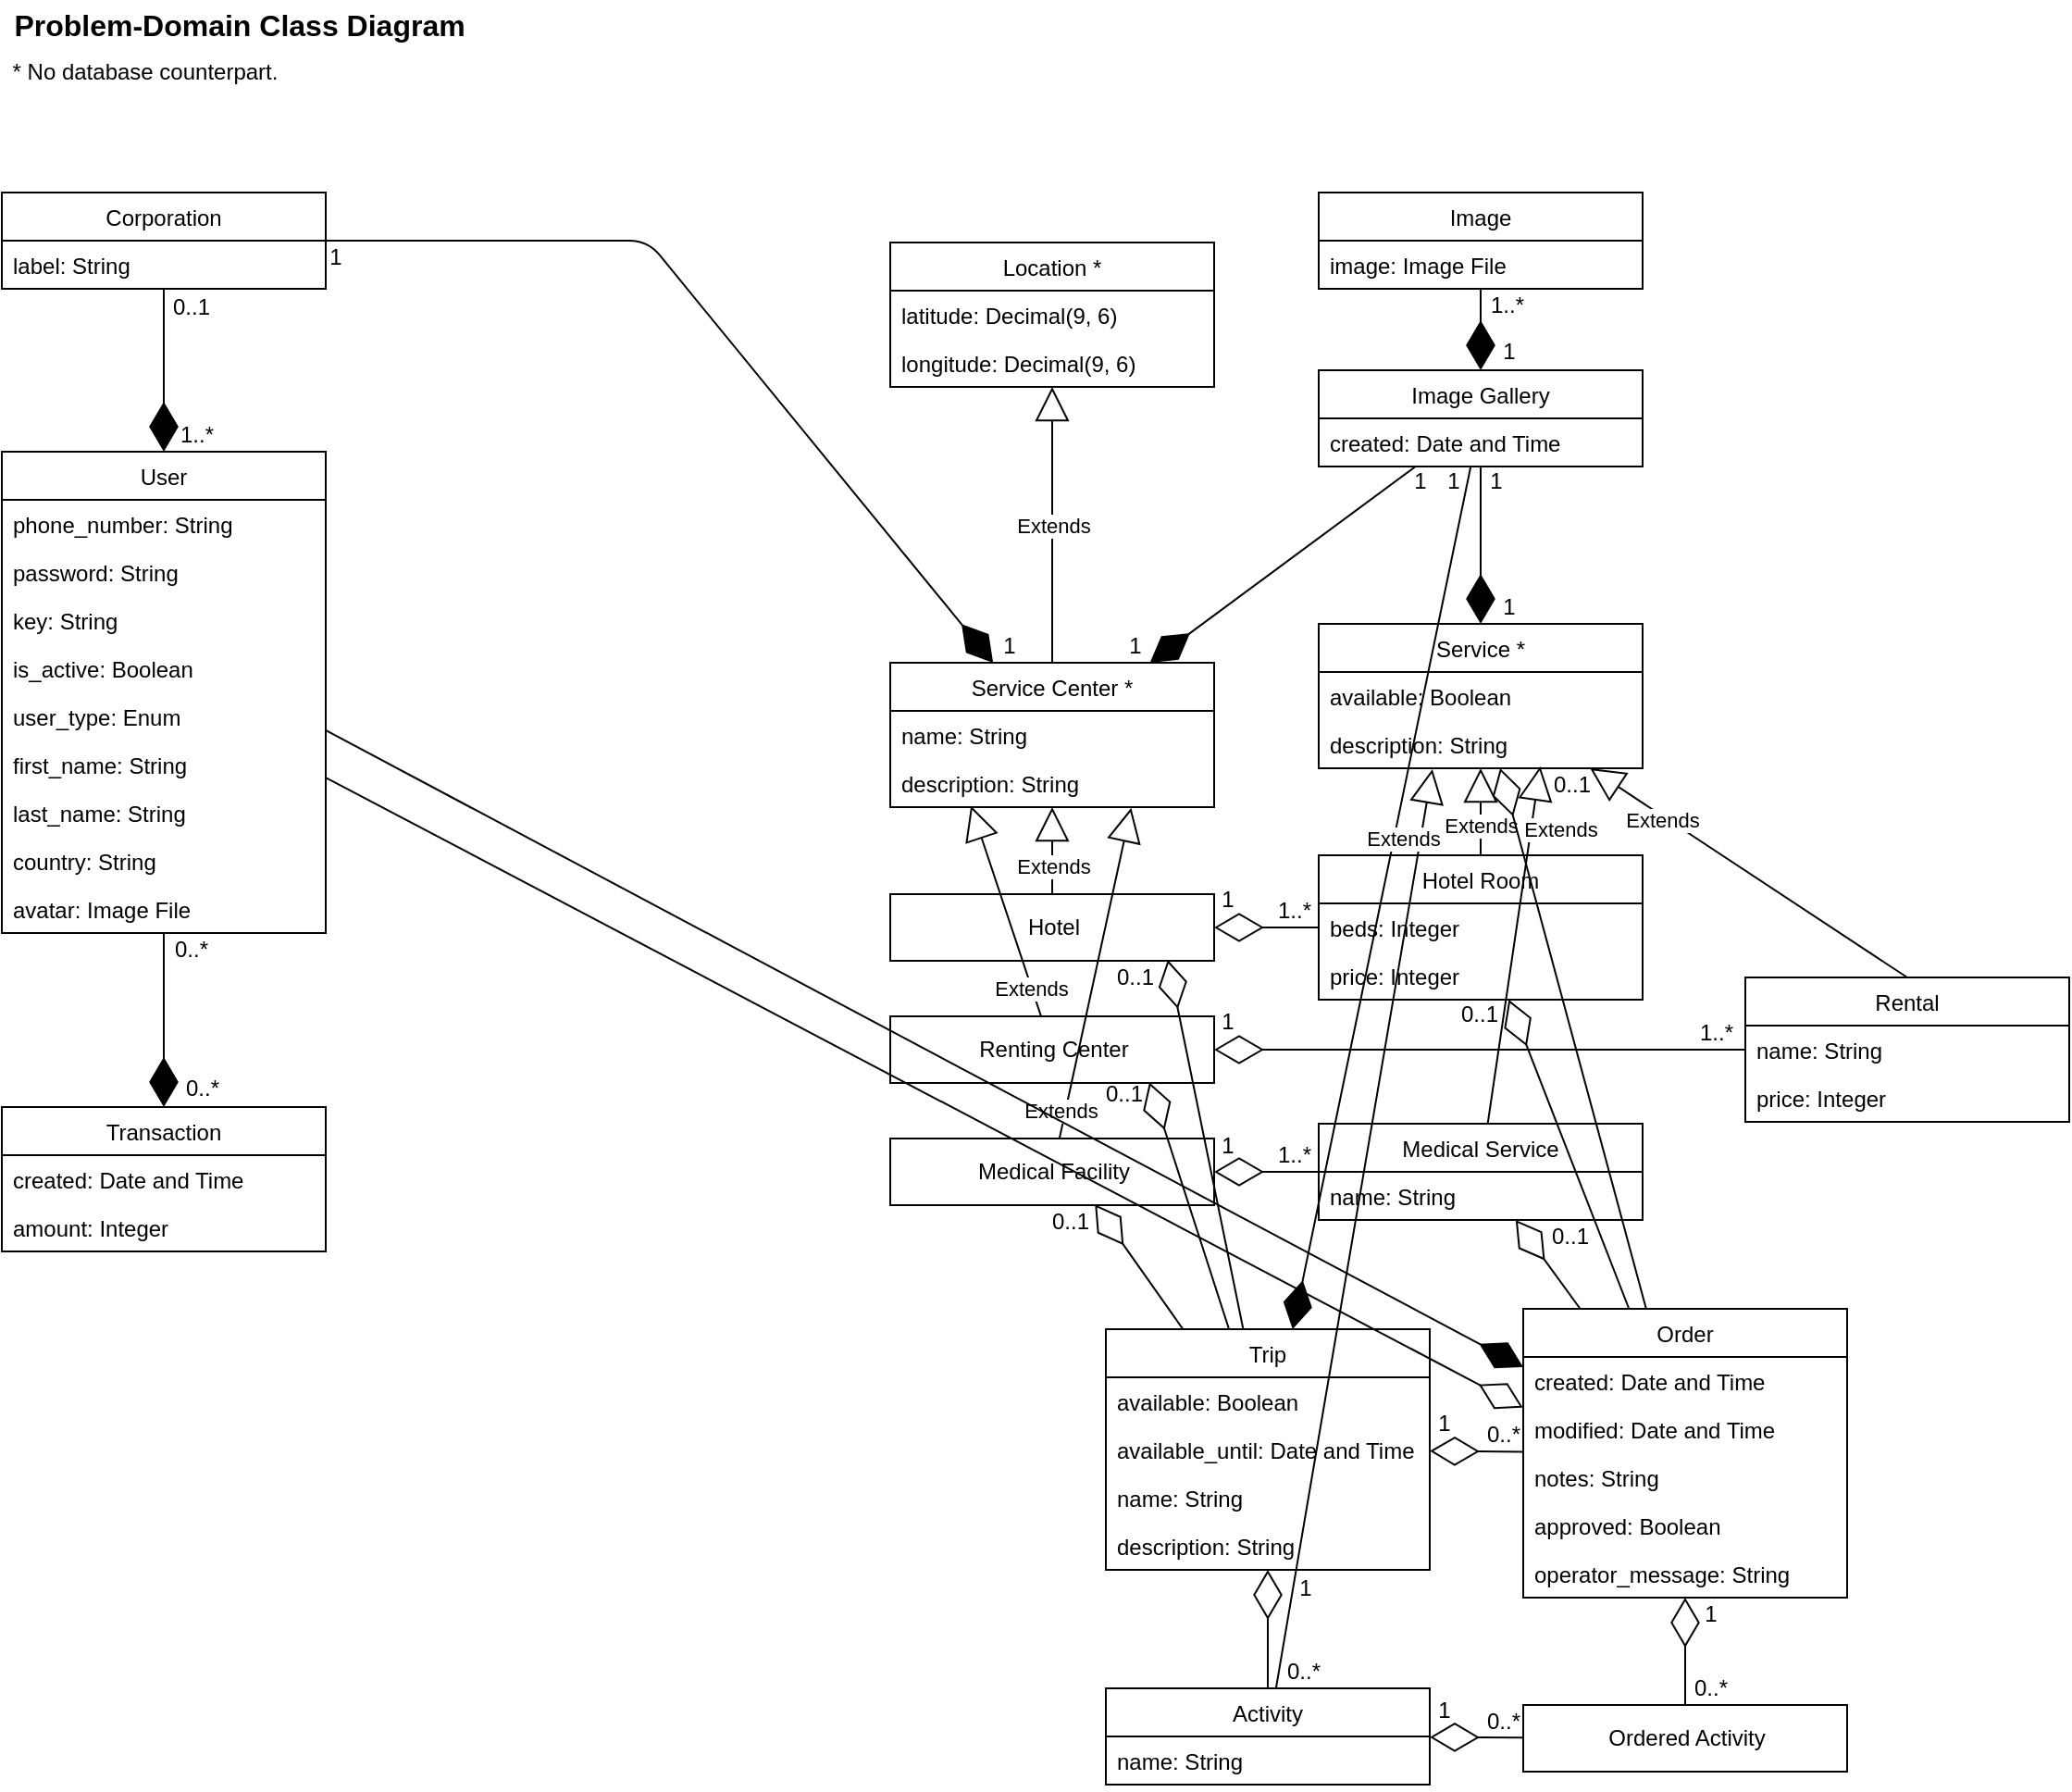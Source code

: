 <mxfile version="12.5.6" type="github">
  <diagram name="Page-1" id="e7e014a7-5840-1c2e-5031-d8a46d1fe8dd">
    <mxGraphModel dx="1998" dy="908" grid="0" gridSize="10" guides="1" tooltips="1" connect="1" arrows="1" fold="1" page="0" pageScale="1" pageWidth="1169" pageHeight="826" background="#ffffff" math="0" shadow="0">
      <root>
        <mxCell id="0"/>
        <mxCell id="1" parent="0"/>
        <mxCell id="D7cG0ZzbNtGUGOMF9Ujh-41" value="User" style="swimlane;fontStyle=0;childLayout=stackLayout;horizontal=1;startSize=26;fillColor=none;horizontalStack=0;resizeParent=1;resizeParentMax=0;resizeLast=0;collapsible=1;marginBottom=0;" parent="1" vertex="1">
          <mxGeometry x="-33" y="324" width="175" height="260" as="geometry"/>
        </mxCell>
        <mxCell id="D7cG0ZzbNtGUGOMF9Ujh-43" value="phone_number: String" style="text;strokeColor=none;fillColor=none;align=left;verticalAlign=top;spacingLeft=4;spacingRight=4;overflow=hidden;rotatable=0;points=[[0,0.5],[1,0.5]];portConstraint=eastwest;" parent="D7cG0ZzbNtGUGOMF9Ujh-41" vertex="1">
          <mxGeometry y="26" width="175" height="26" as="geometry"/>
        </mxCell>
        <mxCell id="D7cG0ZzbNtGUGOMF9Ujh-45" value="password: String" style="text;strokeColor=none;fillColor=none;align=left;verticalAlign=top;spacingLeft=4;spacingRight=4;overflow=hidden;rotatable=0;points=[[0,0.5],[1,0.5]];portConstraint=eastwest;" parent="D7cG0ZzbNtGUGOMF9Ujh-41" vertex="1">
          <mxGeometry y="52" width="175" height="26" as="geometry"/>
        </mxCell>
        <mxCell id="D7cG0ZzbNtGUGOMF9Ujh-44" value="key: String" style="text;strokeColor=none;fillColor=none;align=left;verticalAlign=top;spacingLeft=4;spacingRight=4;overflow=hidden;rotatable=0;points=[[0,0.5],[1,0.5]];portConstraint=eastwest;" parent="D7cG0ZzbNtGUGOMF9Ujh-41" vertex="1">
          <mxGeometry y="78" width="175" height="26" as="geometry"/>
        </mxCell>
        <mxCell id="D7cG0ZzbNtGUGOMF9Ujh-46" value="is_active: Boolean" style="text;strokeColor=none;fillColor=none;align=left;verticalAlign=top;spacingLeft=4;spacingRight=4;overflow=hidden;rotatable=0;points=[[0,0.5],[1,0.5]];portConstraint=eastwest;" parent="D7cG0ZzbNtGUGOMF9Ujh-41" vertex="1">
          <mxGeometry y="104" width="175" height="26" as="geometry"/>
        </mxCell>
        <mxCell id="D7cG0ZzbNtGUGOMF9Ujh-47" value="user_type: Enum" style="text;strokeColor=none;fillColor=none;align=left;verticalAlign=top;spacingLeft=4;spacingRight=4;overflow=hidden;rotatable=0;points=[[0,0.5],[1,0.5]];portConstraint=eastwest;" parent="D7cG0ZzbNtGUGOMF9Ujh-41" vertex="1">
          <mxGeometry y="130" width="175" height="26" as="geometry"/>
        </mxCell>
        <mxCell id="D7cG0ZzbNtGUGOMF9Ujh-49" value="first_name: String" style="text;strokeColor=none;fillColor=none;align=left;verticalAlign=top;spacingLeft=4;spacingRight=4;overflow=hidden;rotatable=0;points=[[0,0.5],[1,0.5]];portConstraint=eastwest;" parent="D7cG0ZzbNtGUGOMF9Ujh-41" vertex="1">
          <mxGeometry y="156" width="175" height="26" as="geometry"/>
        </mxCell>
        <mxCell id="D7cG0ZzbNtGUGOMF9Ujh-50" value="last_name: String" style="text;strokeColor=none;fillColor=none;align=left;verticalAlign=top;spacingLeft=4;spacingRight=4;overflow=hidden;rotatable=0;points=[[0,0.5],[1,0.5]];portConstraint=eastwest;" parent="D7cG0ZzbNtGUGOMF9Ujh-41" vertex="1">
          <mxGeometry y="182" width="175" height="26" as="geometry"/>
        </mxCell>
        <mxCell id="D7cG0ZzbNtGUGOMF9Ujh-51" value="country: String" style="text;strokeColor=none;fillColor=none;align=left;verticalAlign=top;spacingLeft=4;spacingRight=4;overflow=hidden;rotatable=0;points=[[0,0.5],[1,0.5]];portConstraint=eastwest;" parent="D7cG0ZzbNtGUGOMF9Ujh-41" vertex="1">
          <mxGeometry y="208" width="175" height="26" as="geometry"/>
        </mxCell>
        <mxCell id="D7cG0ZzbNtGUGOMF9Ujh-52" value="avatar: Image File" style="text;strokeColor=none;fillColor=none;align=left;verticalAlign=top;spacingLeft=4;spacingRight=4;overflow=hidden;rotatable=0;points=[[0,0.5],[1,0.5]];portConstraint=eastwest;" parent="D7cG0ZzbNtGUGOMF9Ujh-41" vertex="1">
          <mxGeometry y="234" width="175" height="26" as="geometry"/>
        </mxCell>
        <mxCell id="D7cG0ZzbNtGUGOMF9Ujh-53" value="Corporation" style="swimlane;fontStyle=0;childLayout=stackLayout;horizontal=1;startSize=26;fillColor=none;horizontalStack=0;resizeParent=1;resizeParentMax=0;resizeLast=0;collapsible=1;marginBottom=0;" parent="1" vertex="1">
          <mxGeometry x="-33" y="184" width="175" height="52" as="geometry"/>
        </mxCell>
        <mxCell id="D7cG0ZzbNtGUGOMF9Ujh-54" value="label: String" style="text;strokeColor=none;fillColor=none;align=left;verticalAlign=top;spacingLeft=4;spacingRight=4;overflow=hidden;rotatable=0;points=[[0,0.5],[1,0.5]];portConstraint=eastwest;" parent="D7cG0ZzbNtGUGOMF9Ujh-53" vertex="1">
          <mxGeometry y="26" width="175" height="26" as="geometry"/>
        </mxCell>
        <mxCell id="D7cG0ZzbNtGUGOMF9Ujh-57" value="" style="endArrow=diamondThin;endFill=1;endSize=24;html=1;" parent="1" source="D7cG0ZzbNtGUGOMF9Ujh-53" target="D7cG0ZzbNtGUGOMF9Ujh-41" edge="1">
          <mxGeometry width="160" relative="1" as="geometry">
            <mxPoint x="-33" y="633" as="sourcePoint"/>
            <mxPoint x="127" y="633" as="targetPoint"/>
          </mxGeometry>
        </mxCell>
        <mxCell id="D7cG0ZzbNtGUGOMF9Ujh-58" value="1..*" style="text;html=1;align=center;verticalAlign=middle;resizable=0;points=[];autosize=1;" parent="1" vertex="1">
          <mxGeometry x="58" y="306" width="28" height="18" as="geometry"/>
        </mxCell>
        <mxCell id="D7cG0ZzbNtGUGOMF9Ujh-59" value="0..1" style="text;html=1;align=center;verticalAlign=middle;resizable=0;points=[];autosize=1;" parent="1" vertex="1">
          <mxGeometry x="54" y="237" width="30" height="18" as="geometry"/>
        </mxCell>
        <mxCell id="D7cG0ZzbNtGUGOMF9Ujh-65" value="" style="endArrow=diamondThin;endFill=1;endSize=24;html=1;" parent="1" source="D7cG0ZzbNtGUGOMF9Ujh-53" target="D7cG0ZzbNtGUGOMF9Ujh-145" edge="1">
          <mxGeometry width="160" relative="1" as="geometry">
            <mxPoint x="-25" y="633" as="sourcePoint"/>
            <mxPoint x="316.432" y="324" as="targetPoint"/>
            <Array as="points">
              <mxPoint x="316" y="210"/>
            </Array>
          </mxGeometry>
        </mxCell>
        <mxCell id="D7cG0ZzbNtGUGOMF9Ujh-66" value="1" style="text;html=1;align=center;verticalAlign=middle;resizable=0;points=[];autosize=1;" parent="1" vertex="1">
          <mxGeometry x="502" y="420" width="17" height="18" as="geometry"/>
        </mxCell>
        <mxCell id="D7cG0ZzbNtGUGOMF9Ujh-67" value="1" style="text;html=1;align=center;verticalAlign=middle;resizable=0;points=[];autosize=1;" parent="1" vertex="1">
          <mxGeometry x="138" y="210" width="17" height="18" as="geometry"/>
        </mxCell>
        <mxCell id="D7cG0ZzbNtGUGOMF9Ujh-68" value="Location *" style="swimlane;fontStyle=0;childLayout=stackLayout;horizontal=1;startSize=26;fillColor=none;horizontalStack=0;resizeParent=1;resizeParentMax=0;resizeLast=0;collapsible=1;marginBottom=0;" parent="1" vertex="1">
          <mxGeometry x="447" y="211" width="175" height="78" as="geometry"/>
        </mxCell>
        <mxCell id="D7cG0ZzbNtGUGOMF9Ujh-72" value="latitude: Decimal(9, 6)" style="text;strokeColor=none;fillColor=none;align=left;verticalAlign=top;spacingLeft=4;spacingRight=4;overflow=hidden;rotatable=0;points=[[0,0.5],[1,0.5]];portConstraint=eastwest;" parent="D7cG0ZzbNtGUGOMF9Ujh-68" vertex="1">
          <mxGeometry y="26" width="175" height="26" as="geometry"/>
        </mxCell>
        <mxCell id="D7cG0ZzbNtGUGOMF9Ujh-73" value="longitude: Decimal(9, 6)" style="text;strokeColor=none;fillColor=none;align=left;verticalAlign=top;spacingLeft=4;spacingRight=4;overflow=hidden;rotatable=0;points=[[0,0.5],[1,0.5]];portConstraint=eastwest;" parent="D7cG0ZzbNtGUGOMF9Ujh-68" vertex="1">
          <mxGeometry y="52" width="175" height="26" as="geometry"/>
        </mxCell>
        <mxCell id="D7cG0ZzbNtGUGOMF9Ujh-86" value="Image" style="swimlane;fontStyle=0;childLayout=stackLayout;horizontal=1;startSize=26;fillColor=none;horizontalStack=0;resizeParent=1;resizeParentMax=0;resizeLast=0;collapsible=1;marginBottom=0;" parent="1" vertex="1">
          <mxGeometry x="678.5" y="184" width="175" height="52" as="geometry"/>
        </mxCell>
        <mxCell id="D7cG0ZzbNtGUGOMF9Ujh-87" value="image: Image File" style="text;strokeColor=none;fillColor=none;align=left;verticalAlign=top;spacingLeft=4;spacingRight=4;overflow=hidden;rotatable=0;points=[[0,0.5],[1,0.5]];portConstraint=eastwest;" parent="D7cG0ZzbNtGUGOMF9Ujh-86" vertex="1">
          <mxGeometry y="26" width="175" height="26" as="geometry"/>
        </mxCell>
        <mxCell id="D7cG0ZzbNtGUGOMF9Ujh-90" value="Image Gallery" style="swimlane;fontStyle=0;childLayout=stackLayout;horizontal=1;startSize=26;fillColor=none;horizontalStack=0;resizeParent=1;resizeParentMax=0;resizeLast=0;collapsible=1;marginBottom=0;" parent="1" vertex="1">
          <mxGeometry x="678.5" y="280" width="175" height="52" as="geometry"/>
        </mxCell>
        <mxCell id="D7cG0ZzbNtGUGOMF9Ujh-91" value="created: Date and Time" style="text;strokeColor=none;fillColor=none;align=left;verticalAlign=top;spacingLeft=4;spacingRight=4;overflow=hidden;rotatable=0;points=[[0,0.5],[1,0.5]];portConstraint=eastwest;" parent="D7cG0ZzbNtGUGOMF9Ujh-90" vertex="1">
          <mxGeometry y="26" width="175" height="26" as="geometry"/>
        </mxCell>
        <mxCell id="D7cG0ZzbNtGUGOMF9Ujh-93" value="" style="endArrow=diamondThin;endFill=1;endSize=24;html=1;" parent="1" source="D7cG0ZzbNtGUGOMF9Ujh-86" target="D7cG0ZzbNtGUGOMF9Ujh-90" edge="1">
          <mxGeometry width="160" relative="1" as="geometry">
            <mxPoint x="601.5" y="393" as="sourcePoint"/>
            <mxPoint x="761.5" y="393" as="targetPoint"/>
          </mxGeometry>
        </mxCell>
        <mxCell id="D7cG0ZzbNtGUGOMF9Ujh-96" value="1..*" style="text;html=1;align=center;verticalAlign=middle;resizable=0;points=[];autosize=1;" parent="1" vertex="1">
          <mxGeometry x="765.5" y="236" width="28" height="18" as="geometry"/>
        </mxCell>
        <mxCell id="D7cG0ZzbNtGUGOMF9Ujh-97" value="1" style="text;html=1;align=center;verticalAlign=middle;resizable=0;points=[];autosize=1;" parent="1" vertex="1">
          <mxGeometry x="772" y="261" width="17" height="18" as="geometry"/>
        </mxCell>
        <mxCell id="D7cG0ZzbNtGUGOMF9Ujh-98" value="" style="endArrow=diamondThin;endFill=1;endSize=24;html=1;" parent="1" source="D7cG0ZzbNtGUGOMF9Ujh-90" target="D7cG0ZzbNtGUGOMF9Ujh-145" edge="1">
          <mxGeometry width="160" relative="1" as="geometry">
            <mxPoint x="554" y="366" as="sourcePoint"/>
            <mxPoint x="714" y="366" as="targetPoint"/>
          </mxGeometry>
        </mxCell>
        <mxCell id="D7cG0ZzbNtGUGOMF9Ujh-101" value="Hotel Room" style="swimlane;fontStyle=0;childLayout=stackLayout;horizontal=1;startSize=26;fillColor=none;horizontalStack=0;resizeParent=1;resizeParentMax=0;resizeLast=0;collapsible=1;marginBottom=0;" parent="1" vertex="1">
          <mxGeometry x="678.5" y="542" width="175" height="78" as="geometry"/>
        </mxCell>
        <mxCell id="D7cG0ZzbNtGUGOMF9Ujh-103" value="beds: Integer" style="text;strokeColor=none;fillColor=none;align=left;verticalAlign=top;spacingLeft=4;spacingRight=4;overflow=hidden;rotatable=0;points=[[0,0.5],[1,0.5]];portConstraint=eastwest;" parent="D7cG0ZzbNtGUGOMF9Ujh-101" vertex="1">
          <mxGeometry y="26" width="175" height="26" as="geometry"/>
        </mxCell>
        <mxCell id="D7cG0ZzbNtGUGOMF9Ujh-158" value="price: Integer" style="text;strokeColor=none;fillColor=none;align=left;verticalAlign=top;spacingLeft=4;spacingRight=4;overflow=hidden;rotatable=0;points=[[0,0.5],[1,0.5]];portConstraint=eastwest;" parent="D7cG0ZzbNtGUGOMF9Ujh-101" vertex="1">
          <mxGeometry y="52" width="175" height="26" as="geometry"/>
        </mxCell>
        <mxCell id="D7cG0ZzbNtGUGOMF9Ujh-109" value="Extends" style="endArrow=block;endSize=16;endFill=0;html=1;" parent="1" source="D7cG0ZzbNtGUGOMF9Ujh-145" target="D7cG0ZzbNtGUGOMF9Ujh-68" edge="1">
          <mxGeometry width="160" relative="1" as="geometry">
            <mxPoint x="512" y="647" as="sourcePoint"/>
            <mxPoint x="672" y="647" as="targetPoint"/>
          </mxGeometry>
        </mxCell>
        <mxCell id="D7cG0ZzbNtGUGOMF9Ujh-110" value="1" style="text;html=1;align=center;verticalAlign=middle;resizable=0;points=[];autosize=1;" parent="1" vertex="1">
          <mxGeometry x="765.5" y="331" width="17" height="18" as="geometry"/>
        </mxCell>
        <mxCell id="D7cG0ZzbNtGUGOMF9Ujh-112" value="1" style="text;html=1;align=center;verticalAlign=middle;resizable=0;points=[];autosize=1;" parent="1" vertex="1">
          <mxGeometry x="724.5" y="331" width="17" height="18" as="geometry"/>
        </mxCell>
        <mxCell id="D7cG0ZzbNtGUGOMF9Ujh-113" value="1" style="text;html=1;align=center;verticalAlign=middle;resizable=0;points=[];autosize=1;" parent="1" vertex="1">
          <mxGeometry x="570" y="420" width="17" height="18" as="geometry"/>
        </mxCell>
        <mxCell id="D7cG0ZzbNtGUGOMF9Ujh-120" value="Rental" style="swimlane;fontStyle=0;childLayout=stackLayout;horizontal=1;startSize=26;fillColor=none;horizontalStack=0;resizeParent=1;resizeParentMax=0;resizeLast=0;collapsible=1;marginBottom=0;" parent="1" vertex="1">
          <mxGeometry x="909" y="608" width="175" height="78" as="geometry"/>
        </mxCell>
        <mxCell id="D7cG0ZzbNtGUGOMF9Ujh-122" value="name: String" style="text;strokeColor=none;fillColor=none;align=left;verticalAlign=top;spacingLeft=4;spacingRight=4;overflow=hidden;rotatable=0;points=[[0,0.5],[1,0.5]];portConstraint=eastwest;" parent="D7cG0ZzbNtGUGOMF9Ujh-120" vertex="1">
          <mxGeometry y="26" width="175" height="26" as="geometry"/>
        </mxCell>
        <mxCell id="D7cG0ZzbNtGUGOMF9Ujh-132" value="price: Integer" style="text;strokeColor=none;fillColor=none;align=left;verticalAlign=top;spacingLeft=4;spacingRight=4;overflow=hidden;rotatable=0;points=[[0,0.5],[1,0.5]];portConstraint=eastwest;" parent="D7cG0ZzbNtGUGOMF9Ujh-120" vertex="1">
          <mxGeometry y="52" width="175" height="26" as="geometry"/>
        </mxCell>
        <mxCell id="D7cG0ZzbNtGUGOMF9Ujh-133" value="" style="endArrow=diamondThin;endFill=1;endSize=24;html=1;" parent="1" source="D7cG0ZzbNtGUGOMF9Ujh-90" target="D7cG0ZzbNtGUGOMF9Ujh-155" edge="1">
          <mxGeometry width="160" relative="1" as="geometry">
            <mxPoint x="236.5" y="812" as="sourcePoint"/>
            <mxPoint x="396.5" y="812" as="targetPoint"/>
          </mxGeometry>
        </mxCell>
        <mxCell id="D7cG0ZzbNtGUGOMF9Ujh-134" value="Medical Service" style="swimlane;fontStyle=0;childLayout=stackLayout;horizontal=1;startSize=26;fillColor=none;horizontalStack=0;resizeParent=1;resizeParentMax=0;resizeLast=0;collapsible=1;marginBottom=0;" parent="1" vertex="1">
          <mxGeometry x="678.5" y="687" width="175" height="52" as="geometry"/>
        </mxCell>
        <mxCell id="D7cG0ZzbNtGUGOMF9Ujh-136" value="name: String" style="text;strokeColor=none;fillColor=none;align=left;verticalAlign=top;spacingLeft=4;spacingRight=4;overflow=hidden;rotatable=0;points=[[0,0.5],[1,0.5]];portConstraint=eastwest;" parent="D7cG0ZzbNtGUGOMF9Ujh-134" vertex="1">
          <mxGeometry y="26" width="175" height="26" as="geometry"/>
        </mxCell>
        <mxCell id="D7cG0ZzbNtGUGOMF9Ujh-140" value="* No database counterpart." style="text;html=1;align=center;verticalAlign=middle;resizable=0;points=[];autosize=1;" parent="1" vertex="1">
          <mxGeometry x="-33" y="109.5" width="153" height="18" as="geometry"/>
        </mxCell>
        <mxCell id="D7cG0ZzbNtGUGOMF9Ujh-145" value="Service Center *" style="swimlane;fontStyle=0;childLayout=stackLayout;horizontal=1;startSize=26;fillColor=none;horizontalStack=0;resizeParent=1;resizeParentMax=0;resizeLast=0;collapsible=1;marginBottom=0;" parent="1" vertex="1">
          <mxGeometry x="447" y="438" width="175" height="78" as="geometry"/>
        </mxCell>
        <mxCell id="D7cG0ZzbNtGUGOMF9Ujh-146" value="name: String" style="text;strokeColor=none;fillColor=none;align=left;verticalAlign=top;spacingLeft=4;spacingRight=4;overflow=hidden;rotatable=0;points=[[0,0.5],[1,0.5]];portConstraint=eastwest;" parent="D7cG0ZzbNtGUGOMF9Ujh-145" vertex="1">
          <mxGeometry y="26" width="175" height="26" as="geometry"/>
        </mxCell>
        <mxCell id="D7cG0ZzbNtGUGOMF9Ujh-147" value="description: String" style="text;strokeColor=none;fillColor=none;align=left;verticalAlign=top;spacingLeft=4;spacingRight=4;overflow=hidden;rotatable=0;points=[[0,0.5],[1,0.5]];portConstraint=eastwest;" parent="D7cG0ZzbNtGUGOMF9Ujh-145" vertex="1">
          <mxGeometry y="52" width="175" height="26" as="geometry"/>
        </mxCell>
        <mxCell id="D7cG0ZzbNtGUGOMF9Ujh-149" value="Hotel" style="html=1;" parent="1" vertex="1">
          <mxGeometry x="447" y="563" width="175" height="36" as="geometry"/>
        </mxCell>
        <mxCell id="D7cG0ZzbNtGUGOMF9Ujh-150" value="Renting Center" style="html=1;" parent="1" vertex="1">
          <mxGeometry x="447" y="629" width="175" height="36" as="geometry"/>
        </mxCell>
        <mxCell id="D7cG0ZzbNtGUGOMF9Ujh-151" value="Medical Facility" style="html=1;" parent="1" vertex="1">
          <mxGeometry x="447" y="695" width="175" height="36" as="geometry"/>
        </mxCell>
        <mxCell id="D7cG0ZzbNtGUGOMF9Ujh-152" value="Extends" style="endArrow=block;endSize=16;endFill=0;html=1;" parent="1" source="D7cG0ZzbNtGUGOMF9Ujh-149" target="D7cG0ZzbNtGUGOMF9Ujh-145" edge="1">
          <mxGeometry x="-0.362" width="160" relative="1" as="geometry">
            <mxPoint x="377" y="757" as="sourcePoint"/>
            <mxPoint x="377" y="608" as="targetPoint"/>
            <mxPoint as="offset"/>
          </mxGeometry>
        </mxCell>
        <mxCell id="D7cG0ZzbNtGUGOMF9Ujh-153" value="Extends" style="endArrow=block;endSize=16;endFill=0;html=1;entryX=0.249;entryY=0.974;entryDx=0;entryDy=0;entryPerimeter=0;" parent="1" source="D7cG0ZzbNtGUGOMF9Ujh-150" target="D7cG0ZzbNtGUGOMF9Ujh-147" edge="1">
          <mxGeometry x="-0.734" width="160" relative="1" as="geometry">
            <mxPoint x="544.5" y="573" as="sourcePoint"/>
            <mxPoint x="490" y="517" as="targetPoint"/>
            <mxPoint as="offset"/>
          </mxGeometry>
        </mxCell>
        <mxCell id="D7cG0ZzbNtGUGOMF9Ujh-154" value="Extends" style="endArrow=block;endSize=16;endFill=0;html=1;entryX=0.744;entryY=1.016;entryDx=0;entryDy=0;entryPerimeter=0;" parent="1" source="D7cG0ZzbNtGUGOMF9Ujh-151" target="D7cG0ZzbNtGUGOMF9Ujh-147" edge="1">
          <mxGeometry x="-0.84" y="3" width="160" relative="1" as="geometry">
            <mxPoint x="544.5" y="639" as="sourcePoint"/>
            <mxPoint x="544.5" y="526.0" as="targetPoint"/>
            <mxPoint as="offset"/>
          </mxGeometry>
        </mxCell>
        <mxCell id="D7cG0ZzbNtGUGOMF9Ujh-155" value="Service *" style="swimlane;fontStyle=0;childLayout=stackLayout;horizontal=1;startSize=26;fillColor=none;horizontalStack=0;resizeParent=1;resizeParentMax=0;resizeLast=0;collapsible=1;marginBottom=0;" parent="1" vertex="1">
          <mxGeometry x="678.5" y="417" width="175" height="78" as="geometry"/>
        </mxCell>
        <mxCell id="D7cG0ZzbNtGUGOMF9Ujh-102" value="available: Boolean" style="text;strokeColor=none;fillColor=none;align=left;verticalAlign=top;spacingLeft=4;spacingRight=4;overflow=hidden;rotatable=0;points=[[0,0.5],[1,0.5]];portConstraint=eastwest;" parent="D7cG0ZzbNtGUGOMF9Ujh-155" vertex="1">
          <mxGeometry y="26" width="175" height="26" as="geometry"/>
        </mxCell>
        <mxCell id="D7cG0ZzbNtGUGOMF9Ujh-105" value="description: String" style="text;strokeColor=none;fillColor=none;align=left;verticalAlign=top;spacingLeft=4;spacingRight=4;overflow=hidden;rotatable=0;points=[[0,0.5],[1,0.5]];portConstraint=eastwest;" parent="D7cG0ZzbNtGUGOMF9Ujh-155" vertex="1">
          <mxGeometry y="52" width="175" height="26" as="geometry"/>
        </mxCell>
        <mxCell id="D7cG0ZzbNtGUGOMF9Ujh-159" value="Extends" style="endArrow=block;endSize=16;endFill=0;html=1;" parent="1" source="D7cG0ZzbNtGUGOMF9Ujh-101" target="D7cG0ZzbNtGUGOMF9Ujh-155" edge="1">
          <mxGeometry x="-0.319" width="160" relative="1" as="geometry">
            <mxPoint x="518.5" y="763" as="sourcePoint"/>
            <mxPoint x="678.5" y="763" as="targetPoint"/>
            <mxPoint as="offset"/>
          </mxGeometry>
        </mxCell>
        <mxCell id="D7cG0ZzbNtGUGOMF9Ujh-160" value="" style="endArrow=diamondThin;endFill=0;endSize=24;html=1;" parent="1" source="D7cG0ZzbNtGUGOMF9Ujh-101" target="D7cG0ZzbNtGUGOMF9Ujh-149" edge="1">
          <mxGeometry width="160" relative="1" as="geometry">
            <mxPoint x="510" y="784" as="sourcePoint"/>
            <mxPoint x="670" y="784" as="targetPoint"/>
          </mxGeometry>
        </mxCell>
        <mxCell id="D7cG0ZzbNtGUGOMF9Ujh-161" value="1" style="text;html=1;align=center;verticalAlign=middle;resizable=0;points=[];autosize=1;" parent="1" vertex="1">
          <mxGeometry x="772" y="399" width="17" height="18" as="geometry"/>
        </mxCell>
        <mxCell id="D7cG0ZzbNtGUGOMF9Ujh-162" value="1" style="text;html=1;align=center;verticalAlign=middle;resizable=0;points=[];autosize=1;" parent="1" vertex="1">
          <mxGeometry x="620" y="557" width="17" height="18" as="geometry"/>
        </mxCell>
        <mxCell id="D7cG0ZzbNtGUGOMF9Ujh-163" value="1..*" style="text;html=1;align=center;verticalAlign=middle;resizable=0;points=[];autosize=1;" parent="1" vertex="1">
          <mxGeometry x="650.5" y="563" width="28" height="18" as="geometry"/>
        </mxCell>
        <mxCell id="D7cG0ZzbNtGUGOMF9Ujh-164" value="Extends" style="endArrow=block;endSize=16;endFill=0;html=1;exitX=0.5;exitY=0;exitDx=0;exitDy=0;" parent="1" source="D7cG0ZzbNtGUGOMF9Ujh-120" target="D7cG0ZzbNtGUGOMF9Ujh-155" edge="1">
          <mxGeometry x="0.528" y="2" width="160" relative="1" as="geometry">
            <mxPoint x="800.915" y="809.68" as="sourcePoint"/>
            <mxPoint x="762.995" y="696.004" as="targetPoint"/>
            <mxPoint as="offset"/>
          </mxGeometry>
        </mxCell>
        <mxCell id="D7cG0ZzbNtGUGOMF9Ujh-165" value="" style="endArrow=diamondThin;endFill=0;endSize=24;html=1;" parent="1" source="D7cG0ZzbNtGUGOMF9Ujh-120" target="D7cG0ZzbNtGUGOMF9Ujh-150" edge="1">
          <mxGeometry width="160" relative="1" as="geometry">
            <mxPoint x="701.5" y="649.5" as="sourcePoint"/>
            <mxPoint x="645" y="649.5" as="targetPoint"/>
          </mxGeometry>
        </mxCell>
        <mxCell id="D7cG0ZzbNtGUGOMF9Ujh-166" value="1" style="text;html=1;align=center;verticalAlign=middle;resizable=0;points=[];autosize=1;" parent="1" vertex="1">
          <mxGeometry x="620" y="623" width="17" height="18" as="geometry"/>
        </mxCell>
        <mxCell id="D7cG0ZzbNtGUGOMF9Ujh-167" value="1..*" style="text;html=1;align=center;verticalAlign=middle;resizable=0;points=[];autosize=1;" parent="1" vertex="1">
          <mxGeometry x="878.5" y="629" width="28" height="18" as="geometry"/>
        </mxCell>
        <mxCell id="D7cG0ZzbNtGUGOMF9Ujh-170" value="" style="endArrow=diamondThin;endFill=0;endSize=24;html=1;" parent="1" source="D7cG0ZzbNtGUGOMF9Ujh-134" target="D7cG0ZzbNtGUGOMF9Ujh-151" edge="1">
          <mxGeometry width="160" relative="1" as="geometry">
            <mxPoint x="682.5" y="777" as="sourcePoint"/>
            <mxPoint x="626.0" y="777" as="targetPoint"/>
          </mxGeometry>
        </mxCell>
        <mxCell id="D7cG0ZzbNtGUGOMF9Ujh-171" value="1" style="text;html=1;align=center;verticalAlign=middle;resizable=0;points=[];autosize=1;" parent="1" vertex="1">
          <mxGeometry x="620" y="690" width="17" height="18" as="geometry"/>
        </mxCell>
        <mxCell id="D7cG0ZzbNtGUGOMF9Ujh-172" value="1..*" style="text;html=1;align=center;verticalAlign=middle;resizable=0;points=[];autosize=1;" parent="1" vertex="1">
          <mxGeometry x="650.5" y="695" width="28" height="18" as="geometry"/>
        </mxCell>
        <mxCell id="D7cG0ZzbNtGUGOMF9Ujh-173" value="Extends" style="endArrow=block;endSize=16;endFill=0;html=1;entryX=0.684;entryY=0.962;entryDx=0;entryDy=0;entryPerimeter=0;" parent="1" source="D7cG0ZzbNtGUGOMF9Ujh-134" target="D7cG0ZzbNtGUGOMF9Ujh-105" edge="1">
          <mxGeometry x="0.671" y="-16" width="160" relative="1" as="geometry">
            <mxPoint x="978.5" y="618" as="sourcePoint"/>
            <mxPoint x="827.957" y="505" as="targetPoint"/>
            <mxPoint as="offset"/>
          </mxGeometry>
        </mxCell>
        <mxCell id="D7cG0ZzbNtGUGOMF9Ujh-174" value="Trip" style="swimlane;fontStyle=0;childLayout=stackLayout;horizontal=1;startSize=26;fillColor=none;horizontalStack=0;resizeParent=1;resizeParentMax=0;resizeLast=0;collapsible=1;marginBottom=0;" parent="1" vertex="1">
          <mxGeometry x="563.5" y="798" width="175" height="130" as="geometry"/>
        </mxCell>
        <mxCell id="D7cG0ZzbNtGUGOMF9Ujh-177" value="available: Boolean" style="text;strokeColor=none;fillColor=none;align=left;verticalAlign=top;spacingLeft=4;spacingRight=4;overflow=hidden;rotatable=0;points=[[0,0.5],[1,0.5]];portConstraint=eastwest;" parent="D7cG0ZzbNtGUGOMF9Ujh-174" vertex="1">
          <mxGeometry y="26" width="175" height="26" as="geometry"/>
        </mxCell>
        <mxCell id="D7cG0ZzbNtGUGOMF9Ujh-175" value="available_until: Date and Time" style="text;strokeColor=none;fillColor=none;align=left;verticalAlign=top;spacingLeft=4;spacingRight=4;overflow=hidden;rotatable=0;points=[[0,0.5],[1,0.5]];portConstraint=eastwest;" parent="D7cG0ZzbNtGUGOMF9Ujh-174" vertex="1">
          <mxGeometry y="52" width="175" height="26" as="geometry"/>
        </mxCell>
        <mxCell id="D7cG0ZzbNtGUGOMF9Ujh-178" value="name: String" style="text;strokeColor=none;fillColor=none;align=left;verticalAlign=top;spacingLeft=4;spacingRight=4;overflow=hidden;rotatable=0;points=[[0,0.5],[1,0.5]];portConstraint=eastwest;" parent="D7cG0ZzbNtGUGOMF9Ujh-174" vertex="1">
          <mxGeometry y="78" width="175" height="26" as="geometry"/>
        </mxCell>
        <mxCell id="D7cG0ZzbNtGUGOMF9Ujh-181" value="description: String" style="text;strokeColor=none;fillColor=none;align=left;verticalAlign=top;spacingLeft=4;spacingRight=4;overflow=hidden;rotatable=0;points=[[0,0.5],[1,0.5]];portConstraint=eastwest;" parent="D7cG0ZzbNtGUGOMF9Ujh-174" vertex="1">
          <mxGeometry y="104" width="175" height="26" as="geometry"/>
        </mxCell>
        <mxCell id="D7cG0ZzbNtGUGOMF9Ujh-184" value="" style="endArrow=diamondThin;endFill=1;endSize=24;html=1;" parent="1" source="D7cG0ZzbNtGUGOMF9Ujh-90" target="D7cG0ZzbNtGUGOMF9Ujh-174" edge="1">
          <mxGeometry width="160" relative="1" as="geometry">
            <mxPoint x="776" y="342" as="sourcePoint"/>
            <mxPoint x="776" y="427" as="targetPoint"/>
          </mxGeometry>
        </mxCell>
        <mxCell id="D7cG0ZzbNtGUGOMF9Ujh-185" value="1" style="text;html=1;align=center;verticalAlign=middle;resizable=0;points=[];autosize=1;" parent="1" vertex="1">
          <mxGeometry x="742.5" y="331" width="17" height="18" as="geometry"/>
        </mxCell>
        <mxCell id="D7cG0ZzbNtGUGOMF9Ujh-187" value="" style="endArrow=diamondThin;endFill=0;endSize=24;html=1;entryX=0.857;entryY=0.987;entryDx=0;entryDy=0;entryPerimeter=0;" parent="1" source="D7cG0ZzbNtGUGOMF9Ujh-174" target="D7cG0ZzbNtGUGOMF9Ujh-149" edge="1">
          <mxGeometry width="160" relative="1" as="geometry">
            <mxPoint x="425" y="957" as="sourcePoint"/>
            <mxPoint x="585" y="957" as="targetPoint"/>
          </mxGeometry>
        </mxCell>
        <mxCell id="D7cG0ZzbNtGUGOMF9Ujh-188" value="" style="endArrow=diamondThin;endFill=0;endSize=24;html=1;entryX=0.8;entryY=0.991;entryDx=0;entryDy=0;entryPerimeter=0;" parent="1" source="D7cG0ZzbNtGUGOMF9Ujh-174" target="D7cG0ZzbNtGUGOMF9Ujh-150" edge="1">
          <mxGeometry width="160" relative="1" as="geometry">
            <mxPoint x="727.22" y="837" as="sourcePoint"/>
            <mxPoint x="615.68" y="665.162" as="targetPoint"/>
          </mxGeometry>
        </mxCell>
        <mxCell id="D7cG0ZzbNtGUGOMF9Ujh-189" value="" style="endArrow=diamondThin;endFill=0;endSize=24;html=1;entryX=0.953;entryY=-0.022;entryDx=0;entryDy=0;entryPerimeter=0;" parent="1" source="D7cG0ZzbNtGUGOMF9Ujh-174" target="D7cG0ZzbNtGUGOMF9Ujh-190" edge="1">
          <mxGeometry width="160" relative="1" as="geometry">
            <mxPoint x="714.214" y="837" as="sourcePoint"/>
            <mxPoint x="561.471" y="675" as="targetPoint"/>
          </mxGeometry>
        </mxCell>
        <mxCell id="D7cG0ZzbNtGUGOMF9Ujh-190" value="0..1" style="text;html=1;align=center;verticalAlign=middle;resizable=0;points=[];autosize=1;" parent="1" vertex="1">
          <mxGeometry x="529" y="731" width="30" height="18" as="geometry"/>
        </mxCell>
        <mxCell id="D7cG0ZzbNtGUGOMF9Ujh-192" value="0..1" style="text;html=1;align=center;verticalAlign=middle;resizable=0;points=[];autosize=1;" parent="1" vertex="1">
          <mxGeometry x="563.5" y="599" width="30" height="18" as="geometry"/>
        </mxCell>
        <mxCell id="D7cG0ZzbNtGUGOMF9Ujh-195" value="0..1" style="text;html=1;align=center;verticalAlign=middle;resizable=0;points=[];autosize=1;" parent="1" vertex="1">
          <mxGeometry x="558" y="662" width="30" height="18" as="geometry"/>
        </mxCell>
        <mxCell id="NWVS9Q70U_lOfjmnCu6K-1" value="Activity" style="swimlane;fontStyle=0;childLayout=stackLayout;horizontal=1;startSize=26;fillColor=none;horizontalStack=0;resizeParent=1;resizeParentMax=0;resizeLast=0;collapsible=1;marginBottom=0;" parent="1" vertex="1">
          <mxGeometry x="563.5" y="992" width="175" height="52" as="geometry"/>
        </mxCell>
        <mxCell id="NWVS9Q70U_lOfjmnCu6K-2" value="name: String" style="text;strokeColor=none;fillColor=none;align=left;verticalAlign=top;spacingLeft=4;spacingRight=4;overflow=hidden;rotatable=0;points=[[0,0.5],[1,0.5]];portConstraint=eastwest;" parent="NWVS9Q70U_lOfjmnCu6K-1" vertex="1">
          <mxGeometry y="26" width="175" height="26" as="geometry"/>
        </mxCell>
        <mxCell id="NWVS9Q70U_lOfjmnCu6K-5" value="" style="endArrow=diamondThin;endFill=0;endSize=24;html=1;" parent="1" source="NWVS9Q70U_lOfjmnCu6K-1" target="D7cG0ZzbNtGUGOMF9Ujh-174" edge="1">
          <mxGeometry width="160" relative="1" as="geometry">
            <mxPoint x="-33" y="1119" as="sourcePoint"/>
            <mxPoint x="127" y="1119" as="targetPoint"/>
          </mxGeometry>
        </mxCell>
        <mxCell id="NWVS9Q70U_lOfjmnCu6K-6" value="0..*" style="text;html=1;align=center;verticalAlign=middle;resizable=0;points=[];autosize=1;" parent="1" vertex="1">
          <mxGeometry x="655.5" y="974" width="28" height="18" as="geometry"/>
        </mxCell>
        <mxCell id="NWVS9Q70U_lOfjmnCu6K-7" value="1" style="text;html=1;align=center;verticalAlign=middle;resizable=0;points=[];autosize=1;" parent="1" vertex="1">
          <mxGeometry x="662" y="929" width="17" height="18" as="geometry"/>
        </mxCell>
        <mxCell id="NWVS9Q70U_lOfjmnCu6K-8" value="Extends" style="endArrow=block;endSize=16;endFill=0;html=1;entryX=0.351;entryY=1.019;entryDx=0;entryDy=0;entryPerimeter=0;" parent="1" source="NWVS9Q70U_lOfjmnCu6K-1" target="D7cG0ZzbNtGUGOMF9Ujh-105" edge="1">
          <mxGeometry x="0.843" y="9" width="160" relative="1" as="geometry">
            <mxPoint x="-33" y="1056" as="sourcePoint"/>
            <mxPoint x="739" y="505" as="targetPoint"/>
            <mxPoint as="offset"/>
          </mxGeometry>
        </mxCell>
        <mxCell id="NWVS9Q70U_lOfjmnCu6K-9" value="Order" style="swimlane;fontStyle=0;childLayout=stackLayout;horizontal=1;startSize=26;fillColor=none;horizontalStack=0;resizeParent=1;resizeParentMax=0;resizeLast=0;collapsible=1;marginBottom=0;" parent="1" vertex="1">
          <mxGeometry x="789" y="787" width="175" height="156" as="geometry"/>
        </mxCell>
        <mxCell id="NWVS9Q70U_lOfjmnCu6K-10" value="created: Date and Time" style="text;strokeColor=none;fillColor=none;align=left;verticalAlign=top;spacingLeft=4;spacingRight=4;overflow=hidden;rotatable=0;points=[[0,0.5],[1,0.5]];portConstraint=eastwest;" parent="NWVS9Q70U_lOfjmnCu6K-9" vertex="1">
          <mxGeometry y="26" width="175" height="26" as="geometry"/>
        </mxCell>
        <mxCell id="NWVS9Q70U_lOfjmnCu6K-11" value="modified: Date and Time" style="text;strokeColor=none;fillColor=none;align=left;verticalAlign=top;spacingLeft=4;spacingRight=4;overflow=hidden;rotatable=0;points=[[0,0.5],[1,0.5]];portConstraint=eastwest;" parent="NWVS9Q70U_lOfjmnCu6K-9" vertex="1">
          <mxGeometry y="52" width="175" height="26" as="geometry"/>
        </mxCell>
        <mxCell id="NWVS9Q70U_lOfjmnCu6K-12" value="notes: String" style="text;strokeColor=none;fillColor=none;align=left;verticalAlign=top;spacingLeft=4;spacingRight=4;overflow=hidden;rotatable=0;points=[[0,0.5],[1,0.5]];portConstraint=eastwest;" parent="NWVS9Q70U_lOfjmnCu6K-9" vertex="1">
          <mxGeometry y="78" width="175" height="26" as="geometry"/>
        </mxCell>
        <mxCell id="NWVS9Q70U_lOfjmnCu6K-13" value="approved: Boolean" style="text;strokeColor=none;fillColor=none;align=left;verticalAlign=top;spacingLeft=4;spacingRight=4;overflow=hidden;rotatable=0;points=[[0,0.5],[1,0.5]];portConstraint=eastwest;startSize=26;" parent="NWVS9Q70U_lOfjmnCu6K-9" vertex="1">
          <mxGeometry y="104" width="175" height="26" as="geometry"/>
        </mxCell>
        <mxCell id="NWVS9Q70U_lOfjmnCu6K-14" value="operator_message: String" style="text;strokeColor=none;fillColor=none;align=left;verticalAlign=top;spacingLeft=4;spacingRight=4;overflow=hidden;rotatable=0;points=[[0,0.5],[1,0.5]];portConstraint=eastwest;startSize=26;" parent="NWVS9Q70U_lOfjmnCu6K-9" vertex="1">
          <mxGeometry y="130" width="175" height="26" as="geometry"/>
        </mxCell>
        <mxCell id="NWVS9Q70U_lOfjmnCu6K-18" value="" style="endArrow=diamondThin;endFill=0;endSize=24;html=1;" parent="1" source="NWVS9Q70U_lOfjmnCu6K-9" target="D7cG0ZzbNtGUGOMF9Ujh-174" edge="1">
          <mxGeometry width="160" relative="1" as="geometry">
            <mxPoint x="-33" y="1056" as="sourcePoint"/>
            <mxPoint x="127" y="1056" as="targetPoint"/>
          </mxGeometry>
        </mxCell>
        <mxCell id="NWVS9Q70U_lOfjmnCu6K-23" value="Ordered Activity" style="html=1;" parent="1" vertex="1">
          <mxGeometry x="789" y="1001" width="175" height="36" as="geometry"/>
        </mxCell>
        <mxCell id="NWVS9Q70U_lOfjmnCu6K-24" value="" style="endArrow=diamondThin;endFill=0;endSize=24;html=1;" parent="1" source="NWVS9Q70U_lOfjmnCu6K-23" target="NWVS9Q70U_lOfjmnCu6K-9" edge="1">
          <mxGeometry width="160" relative="1" as="geometry">
            <mxPoint x="-33" y="1066" as="sourcePoint"/>
            <mxPoint x="127" y="1066" as="targetPoint"/>
          </mxGeometry>
        </mxCell>
        <mxCell id="NWVS9Q70U_lOfjmnCu6K-25" value="" style="endArrow=diamondThin;endFill=0;endSize=24;html=1;" parent="1" source="NWVS9Q70U_lOfjmnCu6K-23" target="NWVS9Q70U_lOfjmnCu6K-1" edge="1">
          <mxGeometry width="160" relative="1" as="geometry">
            <mxPoint x="886.5" y="1001" as="sourcePoint"/>
            <mxPoint x="886.5" y="953" as="targetPoint"/>
          </mxGeometry>
        </mxCell>
        <mxCell id="NWVS9Q70U_lOfjmnCu6K-26" value="0..*" style="text;html=1;align=center;verticalAlign=middle;resizable=0;points=[];autosize=1;" parent="1" vertex="1">
          <mxGeometry x="764" y="1001" width="28" height="18" as="geometry"/>
        </mxCell>
        <mxCell id="NWVS9Q70U_lOfjmnCu6K-27" value="1" style="text;html=1;align=center;verticalAlign=middle;resizable=0;points=[];autosize=1;" parent="1" vertex="1">
          <mxGeometry x="737.5" y="995" width="17" height="18" as="geometry"/>
        </mxCell>
        <mxCell id="NWVS9Q70U_lOfjmnCu6K-28" value="0..*" style="text;html=1;align=center;verticalAlign=middle;resizable=0;points=[];autosize=1;" parent="1" vertex="1">
          <mxGeometry x="764" y="846" width="28" height="18" as="geometry"/>
        </mxCell>
        <mxCell id="NWVS9Q70U_lOfjmnCu6K-29" value="1" style="text;html=1;align=center;verticalAlign=middle;resizable=0;points=[];autosize=1;" parent="1" vertex="1">
          <mxGeometry x="737.5" y="840" width="17" height="18" as="geometry"/>
        </mxCell>
        <mxCell id="NWVS9Q70U_lOfjmnCu6K-30" value="" style="endArrow=diamondThin;endFill=0;endSize=24;html=1;" parent="1" source="NWVS9Q70U_lOfjmnCu6K-9" target="D7cG0ZzbNtGUGOMF9Ujh-155" edge="1">
          <mxGeometry width="160" relative="1" as="geometry">
            <mxPoint x="1180.55" y="803.4" as="sourcePoint"/>
            <mxPoint x="1133" y="736.004" as="targetPoint"/>
          </mxGeometry>
        </mxCell>
        <mxCell id="NWVS9Q70U_lOfjmnCu6K-31" value="" style="endArrow=diamondThin;endFill=0;endSize=24;html=1;" parent="1" source="NWVS9Q70U_lOfjmnCu6K-9" target="D7cG0ZzbNtGUGOMF9Ujh-101" edge="1">
          <mxGeometry width="160" relative="1" as="geometry">
            <mxPoint x="1190.55" y="813.4" as="sourcePoint"/>
            <mxPoint x="1143" y="746.004" as="targetPoint"/>
          </mxGeometry>
        </mxCell>
        <mxCell id="NWVS9Q70U_lOfjmnCu6K-32" value="" style="endArrow=diamondThin;endFill=0;endSize=24;html=1;" parent="1" source="NWVS9Q70U_lOfjmnCu6K-9" target="D7cG0ZzbNtGUGOMF9Ujh-134" edge="1">
          <mxGeometry width="160" relative="1" as="geometry">
            <mxPoint x="1200.55" y="823.4" as="sourcePoint"/>
            <mxPoint x="1153" y="756.004" as="targetPoint"/>
          </mxGeometry>
        </mxCell>
        <mxCell id="NWVS9Q70U_lOfjmnCu6K-33" value="0..1" style="text;html=1;align=center;verticalAlign=middle;resizable=0;points=[];autosize=1;" parent="1" vertex="1">
          <mxGeometry x="749.5" y="619" width="30" height="18" as="geometry"/>
        </mxCell>
        <mxCell id="NWVS9Q70U_lOfjmnCu6K-34" value="0..1" style="text;html=1;align=center;verticalAlign=middle;resizable=0;points=[];autosize=1;" parent="1" vertex="1">
          <mxGeometry x="799" y="739" width="30" height="18" as="geometry"/>
        </mxCell>
        <mxCell id="NWVS9Q70U_lOfjmnCu6K-35" value="0..1" style="text;html=1;align=center;verticalAlign=middle;resizable=0;points=[];autosize=1;" parent="1" vertex="1">
          <mxGeometry x="800" y="495" width="30" height="18" as="geometry"/>
        </mxCell>
        <mxCell id="NWVS9Q70U_lOfjmnCu6K-36" value="Transaction" style="swimlane;fontStyle=0;childLayout=stackLayout;horizontal=1;startSize=26;fillColor=none;horizontalStack=0;resizeParent=1;resizeParentMax=0;resizeLast=0;collapsible=1;marginBottom=0;" parent="1" vertex="1">
          <mxGeometry x="-33" y="678" width="175" height="78" as="geometry"/>
        </mxCell>
        <mxCell id="JHd2xIfFFNgHyuE_ENe2-1" value="created: Date and Time" style="text;strokeColor=none;fillColor=none;align=left;verticalAlign=top;spacingLeft=4;spacingRight=4;overflow=hidden;rotatable=0;points=[[0,0.5],[1,0.5]];portConstraint=eastwest;" vertex="1" parent="NWVS9Q70U_lOfjmnCu6K-36">
          <mxGeometry y="26" width="175" height="26" as="geometry"/>
        </mxCell>
        <mxCell id="NWVS9Q70U_lOfjmnCu6K-37" value="amount: Integer" style="text;strokeColor=none;fillColor=none;align=left;verticalAlign=top;spacingLeft=4;spacingRight=4;overflow=hidden;rotatable=0;points=[[0,0.5],[1,0.5]];portConstraint=eastwest;" parent="NWVS9Q70U_lOfjmnCu6K-36" vertex="1">
          <mxGeometry y="52" width="175" height="26" as="geometry"/>
        </mxCell>
        <mxCell id="NWVS9Q70U_lOfjmnCu6K-40" value="" style="endArrow=diamondThin;endFill=1;endSize=24;html=1;" parent="1" source="D7cG0ZzbNtGUGOMF9Ujh-41" target="NWVS9Q70U_lOfjmnCu6K-36" edge="1">
          <mxGeometry width="160" relative="1" as="geometry">
            <mxPoint x="-18" y="818" as="sourcePoint"/>
            <mxPoint x="142" y="818" as="targetPoint"/>
          </mxGeometry>
        </mxCell>
        <mxCell id="NWVS9Q70U_lOfjmnCu6K-41" value="0..*" style="text;html=1;align=center;verticalAlign=middle;resizable=0;points=[];autosize=1;" parent="1" vertex="1">
          <mxGeometry x="55" y="584" width="28" height="18" as="geometry"/>
        </mxCell>
        <mxCell id="NWVS9Q70U_lOfjmnCu6K-42" value="0..*" style="text;html=1;align=center;verticalAlign=middle;resizable=0;points=[];autosize=1;" parent="1" vertex="1">
          <mxGeometry x="61" y="659" width="28" height="18" as="geometry"/>
        </mxCell>
        <mxCell id="NWVS9Q70U_lOfjmnCu6K-43" value="0..*" style="text;html=1;align=center;verticalAlign=middle;resizable=0;points=[];autosize=1;" parent="1" vertex="1">
          <mxGeometry x="876" y="983" width="28" height="18" as="geometry"/>
        </mxCell>
        <mxCell id="NWVS9Q70U_lOfjmnCu6K-44" value="1" style="text;html=1;align=center;verticalAlign=middle;resizable=0;points=[];autosize=1;" parent="1" vertex="1">
          <mxGeometry x="881.5" y="943" width="17" height="18" as="geometry"/>
        </mxCell>
        <mxCell id="NWVS9Q70U_lOfjmnCu6K-46" value="Problem-Domain Class Diagram" style="text;align=center;fontStyle=1;verticalAlign=middle;spacingLeft=3;spacingRight=3;strokeColor=none;rotatable=0;points=[[0,0.5],[1,0.5]];portConstraint=eastwest;startSize=26;fillColor=none;fontSize=16;" parent="1" vertex="1">
          <mxGeometry x="-33" y="80" width="257" height="25" as="geometry"/>
        </mxCell>
        <mxCell id="JHd2xIfFFNgHyuE_ENe2-2" value="" style="endArrow=diamondThin;endFill=1;endSize=24;html=1;fontSize=16;exitX=1.001;exitY=0.792;exitDx=0;exitDy=0;exitPerimeter=0;" edge="1" parent="1" source="D7cG0ZzbNtGUGOMF9Ujh-47" target="NWVS9Q70U_lOfjmnCu6K-9">
          <mxGeometry width="160" relative="1" as="geometry">
            <mxPoint x="246" y="600" as="sourcePoint"/>
            <mxPoint x="127" y="1067" as="targetPoint"/>
          </mxGeometry>
        </mxCell>
        <mxCell id="JHd2xIfFFNgHyuE_ENe2-3" value="" style="endArrow=diamondThin;endFill=0;endSize=24;html=1;fontSize=16;entryX=-0.001;entryY=0.053;entryDx=0;entryDy=0;entryPerimeter=0;" edge="1" parent="1" source="D7cG0ZzbNtGUGOMF9Ujh-41" target="NWVS9Q70U_lOfjmnCu6K-11">
          <mxGeometry width="160" relative="1" as="geometry">
            <mxPoint x="-33" y="1067" as="sourcePoint"/>
            <mxPoint x="127" y="1067" as="targetPoint"/>
          </mxGeometry>
        </mxCell>
      </root>
    </mxGraphModel>
  </diagram>
</mxfile>
